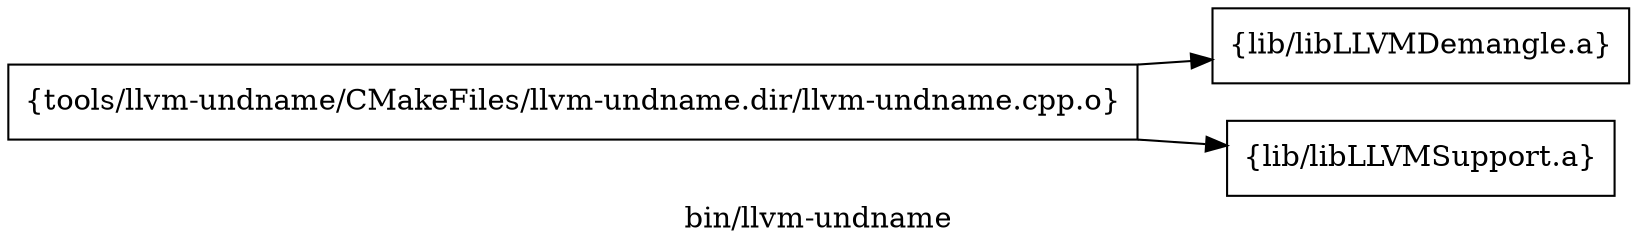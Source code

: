 digraph "bin/llvm-undname" {
	label="bin/llvm-undname";
	rankdir=LR;
	{ rank=same; Node0x55ac01f8ac38;  }

	Node0x55ac01f8ac38 [shape=record,shape=box,group=0,label="{tools/llvm-undname/CMakeFiles/llvm-undname.dir/llvm-undname.cpp.o}"];
	Node0x55ac01f8ac38 -> Node0x55ac01f8a418;
	Node0x55ac01f8ac38 -> Node0x55ac01f8b368;
	Node0x55ac01f8a418 [shape=record,shape=box,group=0,label="{lib/libLLVMDemangle.a}"];
	Node0x55ac01f8b368 [shape=record,shape=box,group=0,label="{lib/libLLVMSupport.a}"];
}
